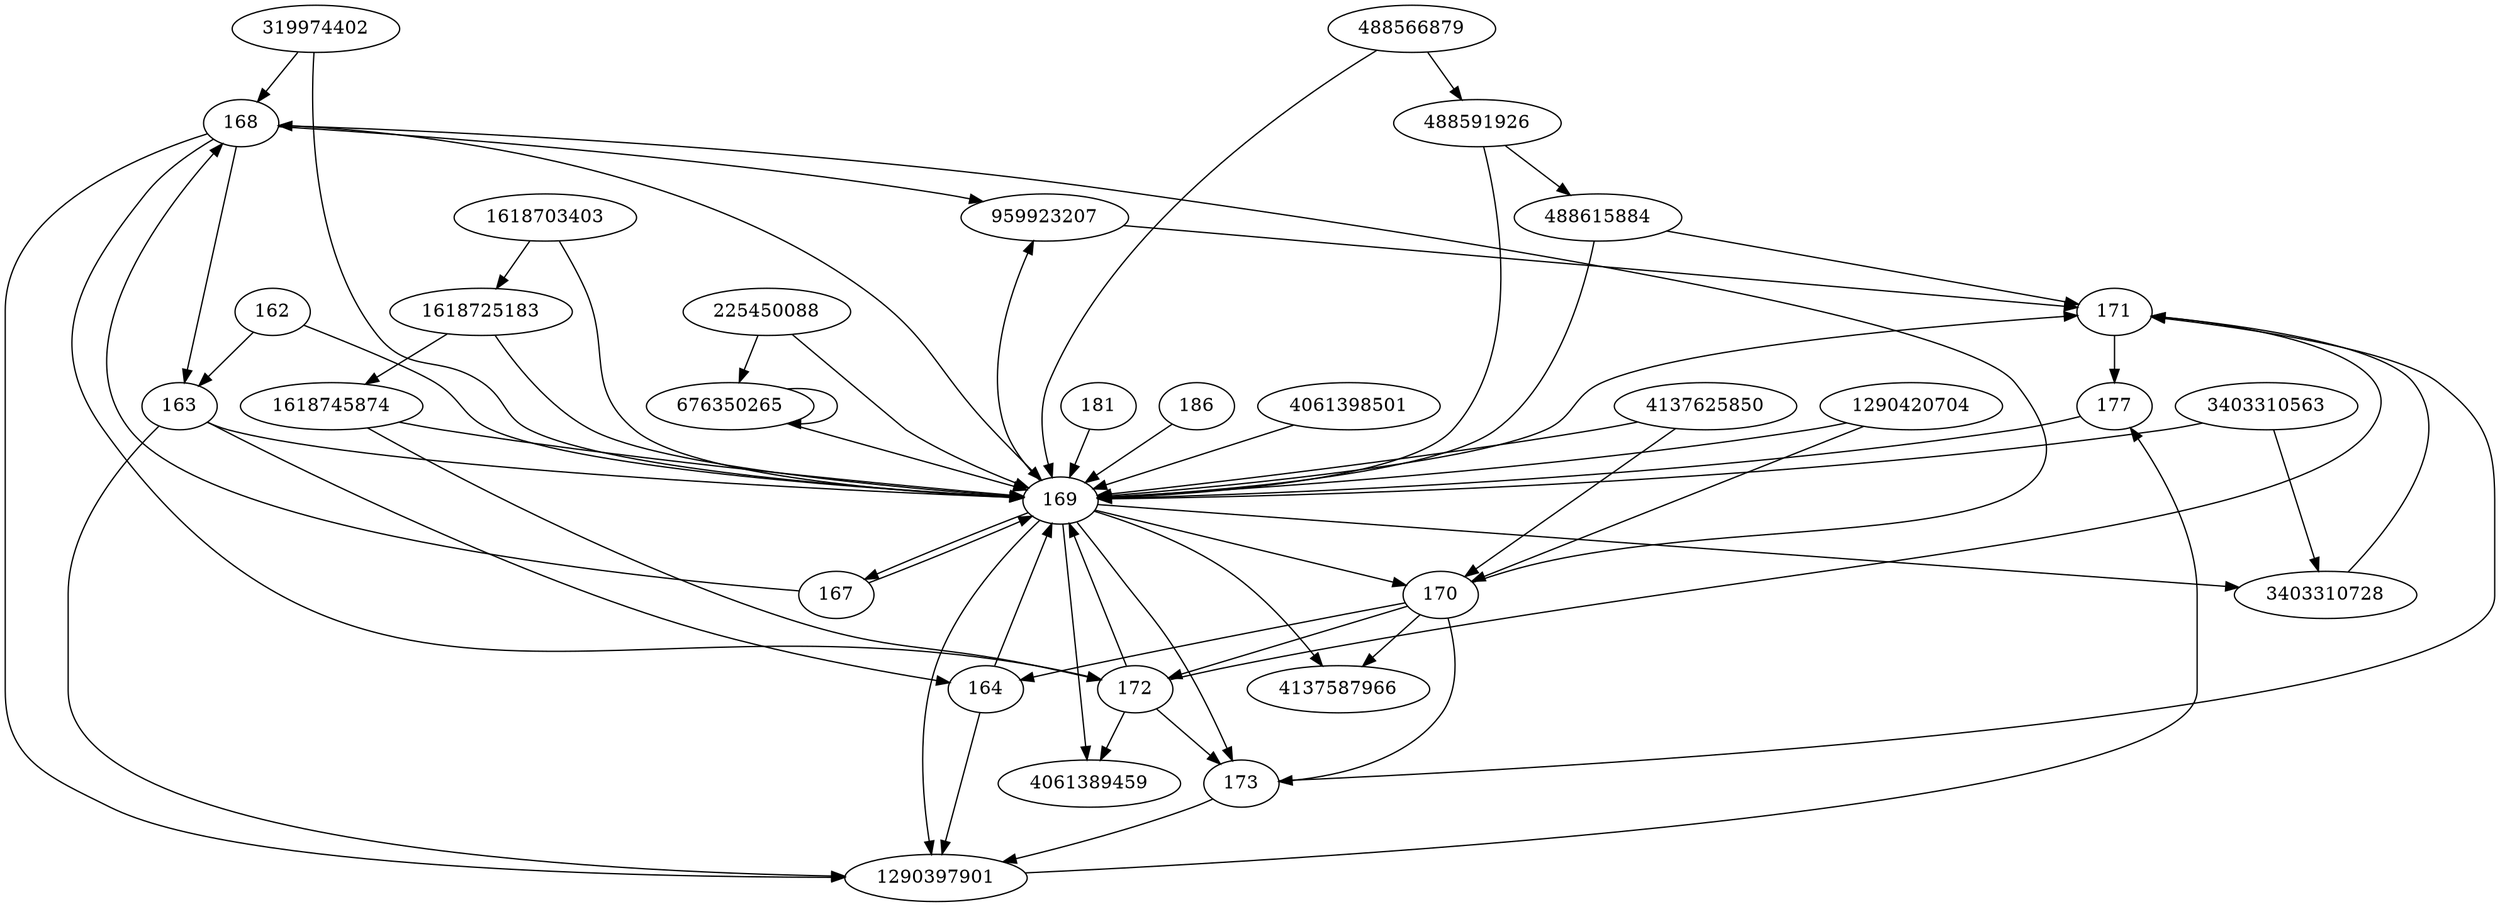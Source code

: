 digraph  {
319974402;
959923207;
3403310728;
1618745874;
4061389459;
162;
163;
164;
167;
168;
169;
170;
1618703403;
172;
171;
173;
177;
181;
488591926;
676350265;
186;
1618725183;
488615884;
1290397901;
488566879;
1290420704;
3403310563;
4061398501;
225450088;
4137625850;
4137587966;
319974402 -> 169;
319974402 -> 168;
959923207 -> 171;
3403310728 -> 171;
1618745874 -> 169;
1618745874 -> 172;
162 -> 163;
162 -> 169;
163 -> 164;
163 -> 169;
163 -> 1290397901;
164 -> 169;
164 -> 1290397901;
167 -> 169;
167 -> 168;
168 -> 169;
168 -> 172;
168 -> 163;
168 -> 959923207;
168 -> 1290397901;
169 -> 170;
169 -> 171;
169 -> 3403310728;
169 -> 4061389459;
169 -> 167;
169 -> 4137587966;
169 -> 173;
169 -> 959923207;
169 -> 1290397901;
170 -> 168;
170 -> 172;
170 -> 173;
170 -> 164;
170 -> 4137587966;
1618703403 -> 169;
1618703403 -> 1618725183;
172 -> 169;
172 -> 4061389459;
172 -> 171;
172 -> 173;
171 -> 177;
173 -> 171;
173 -> 1290397901;
177 -> 169;
181 -> 169;
488591926 -> 488615884;
488591926 -> 169;
676350265 -> 676350265;
676350265 -> 169;
186 -> 169;
1618725183 -> 169;
1618725183 -> 1618745874;
488615884 -> 171;
488615884 -> 169;
1290397901 -> 177;
488566879 -> 488591926;
488566879 -> 169;
1290420704 -> 169;
1290420704 -> 170;
3403310563 -> 169;
3403310563 -> 3403310728;
4061398501 -> 169;
225450088 -> 169;
225450088 -> 676350265;
4137625850 -> 170;
4137625850 -> 169;
}
